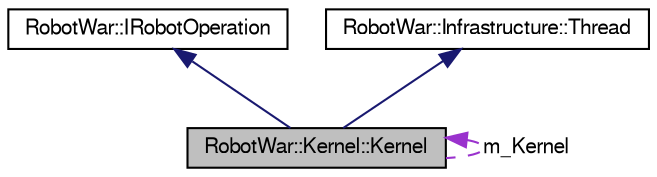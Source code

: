 digraph G
{
  edge [fontname="FreeSans",fontsize="10",labelfontname="FreeSans",labelfontsize="10"];
  node [fontname="FreeSans",fontsize="10",shape=record];
  Node1 [label="RobotWar::Kernel::Kernel",height=0.2,width=0.4,color="black", fillcolor="grey75", style="filled" fontcolor="black"];
  Node2 -> Node1 [dir=back,color="midnightblue",fontsize="10",style="solid",fontname="FreeSans"];
  Node2 [label="RobotWar::IRobotOperation",height=0.2,width=0.4,color="black", fillcolor="white", style="filled",URL="$class_robot_war_1_1_i_robot_operation.html"];
  Node3 -> Node1 [dir=back,color="midnightblue",fontsize="10",style="solid",fontname="FreeSans"];
  Node3 [label="RobotWar::Infrastructure::Thread",height=0.2,width=0.4,color="black", fillcolor="white", style="filled",URL="$class_robot_war_1_1_infrastructure_1_1_thread.html"];
  Node1 -> Node1 [dir=back,color="darkorchid3",fontsize="10",style="dashed",label="m_Kernel",fontname="FreeSans"];
}
